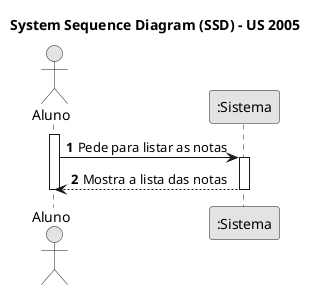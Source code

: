 @startuml
skinparam monochrome true
skinparam packageStyle rectangle
skinparam shadowing false

title System Sequence Diagram (SSD) - US 2005
autonumber

actor "Aluno" as Actor
participant ":Sistema" as System

activate Actor

Actor -> System : Pede para listar as notas
activate System
System --> Actor : Mostra a lista das notas
deactivate System

deactivate Actor

@enduml